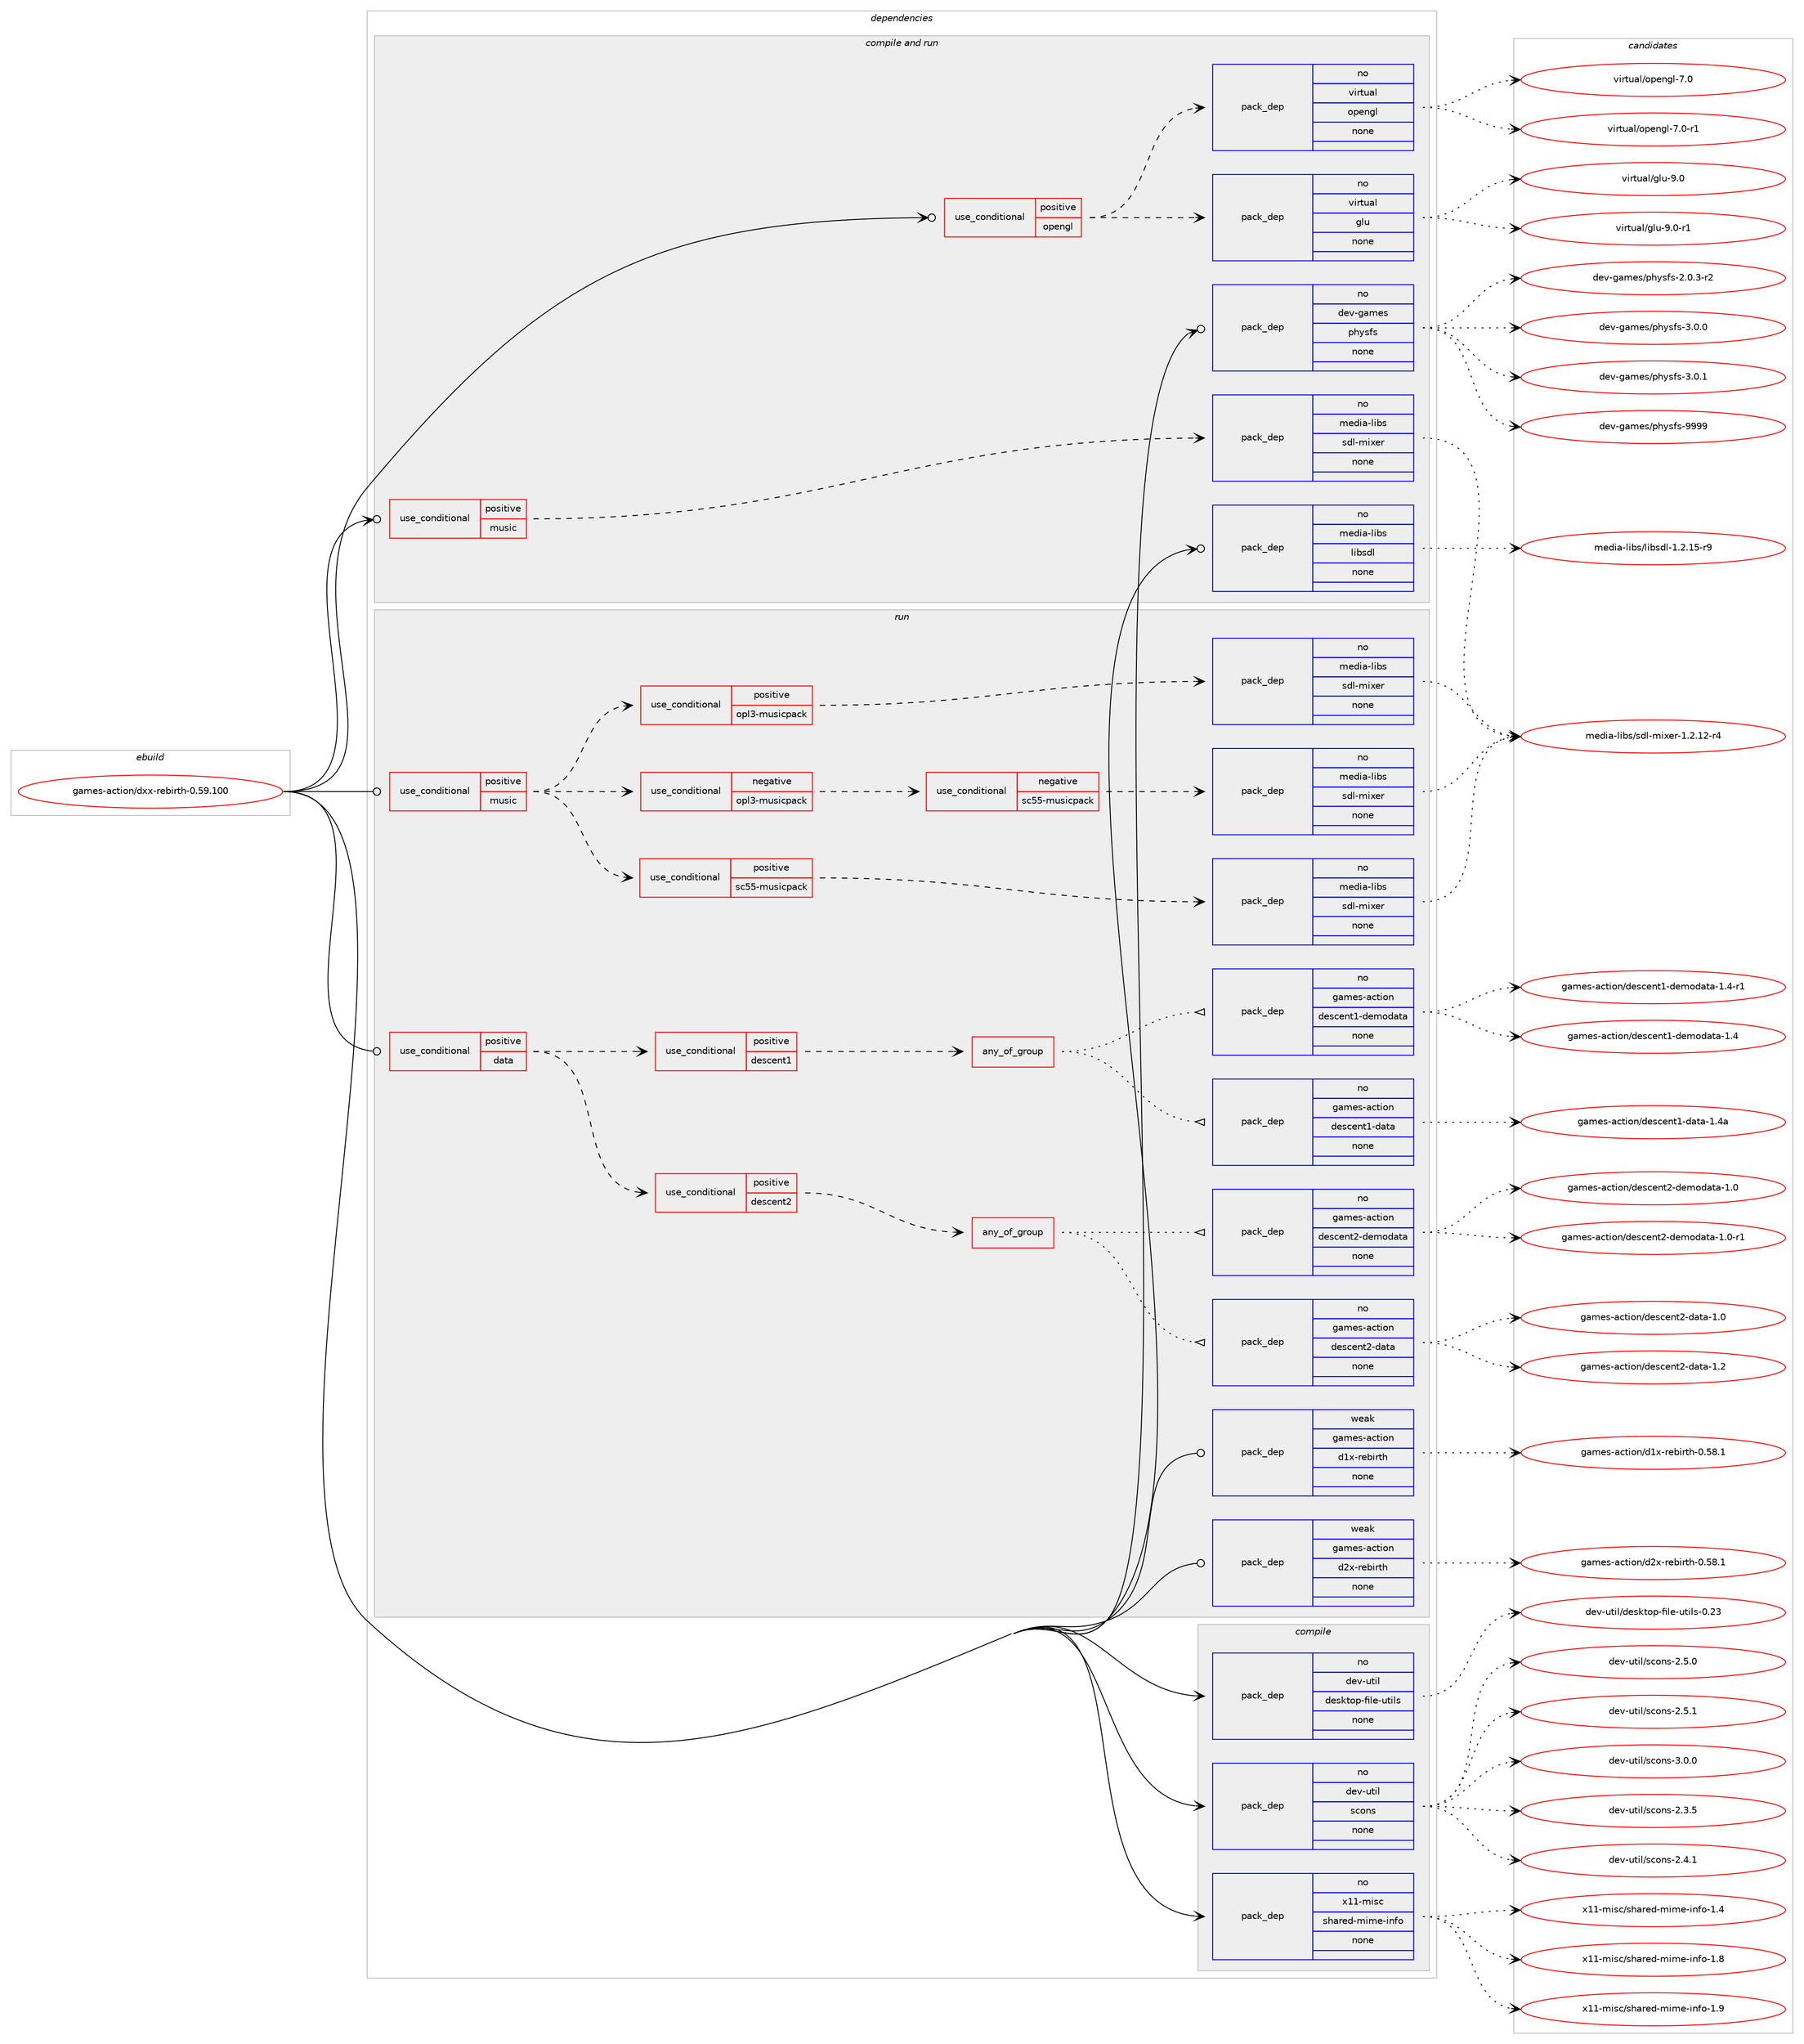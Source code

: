 digraph prolog {

# *************
# Graph options
# *************

newrank=true;
concentrate=true;
compound=true;
graph [rankdir=LR,fontname=Helvetica,fontsize=10,ranksep=1.5];#, ranksep=2.5, nodesep=0.2];
edge  [arrowhead=vee];
node  [fontname=Helvetica,fontsize=10];

# **********
# The ebuild
# **********

subgraph cluster_leftcol {
color=gray;
rank=same;
label=<<i>ebuild</i>>;
id [label="games-action/dxx-rebirth-0.59.100", color=red, width=4, href="../games-action/dxx-rebirth-0.59.100.svg"];
}

# ****************
# The dependencies
# ****************

subgraph cluster_midcol {
color=gray;
label=<<i>dependencies</i>>;
subgraph cluster_compile {
fillcolor="#eeeeee";
style=filled;
label=<<i>compile</i>>;
subgraph pack208747 {
dependency292705 [label=<<TABLE BORDER="0" CELLBORDER="1" CELLSPACING="0" CELLPADDING="4" WIDTH="220"><TR><TD ROWSPAN="6" CELLPADDING="30">pack_dep</TD></TR><TR><TD WIDTH="110">no</TD></TR><TR><TD>dev-util</TD></TR><TR><TD>desktop-file-utils</TD></TR><TR><TD>none</TD></TR><TR><TD></TD></TR></TABLE>>, shape=none, color=blue];
}
id:e -> dependency292705:w [weight=20,style="solid",arrowhead="vee"];
subgraph pack208748 {
dependency292706 [label=<<TABLE BORDER="0" CELLBORDER="1" CELLSPACING="0" CELLPADDING="4" WIDTH="220"><TR><TD ROWSPAN="6" CELLPADDING="30">pack_dep</TD></TR><TR><TD WIDTH="110">no</TD></TR><TR><TD>dev-util</TD></TR><TR><TD>scons</TD></TR><TR><TD>none</TD></TR><TR><TD></TD></TR></TABLE>>, shape=none, color=blue];
}
id:e -> dependency292706:w [weight=20,style="solid",arrowhead="vee"];
subgraph pack208749 {
dependency292707 [label=<<TABLE BORDER="0" CELLBORDER="1" CELLSPACING="0" CELLPADDING="4" WIDTH="220"><TR><TD ROWSPAN="6" CELLPADDING="30">pack_dep</TD></TR><TR><TD WIDTH="110">no</TD></TR><TR><TD>x11-misc</TD></TR><TR><TD>shared-mime-info</TD></TR><TR><TD>none</TD></TR><TR><TD></TD></TR></TABLE>>, shape=none, color=blue];
}
id:e -> dependency292707:w [weight=20,style="solid",arrowhead="vee"];
}
subgraph cluster_compileandrun {
fillcolor="#eeeeee";
style=filled;
label=<<i>compile and run</i>>;
subgraph cond79606 {
dependency292708 [label=<<TABLE BORDER="0" CELLBORDER="1" CELLSPACING="0" CELLPADDING="4"><TR><TD ROWSPAN="3" CELLPADDING="10">use_conditional</TD></TR><TR><TD>positive</TD></TR><TR><TD>music</TD></TR></TABLE>>, shape=none, color=red];
subgraph pack208750 {
dependency292709 [label=<<TABLE BORDER="0" CELLBORDER="1" CELLSPACING="0" CELLPADDING="4" WIDTH="220"><TR><TD ROWSPAN="6" CELLPADDING="30">pack_dep</TD></TR><TR><TD WIDTH="110">no</TD></TR><TR><TD>media-libs</TD></TR><TR><TD>sdl-mixer</TD></TR><TR><TD>none</TD></TR><TR><TD></TD></TR></TABLE>>, shape=none, color=blue];
}
dependency292708:e -> dependency292709:w [weight=20,style="dashed",arrowhead="vee"];
}
id:e -> dependency292708:w [weight=20,style="solid",arrowhead="odotvee"];
subgraph cond79607 {
dependency292710 [label=<<TABLE BORDER="0" CELLBORDER="1" CELLSPACING="0" CELLPADDING="4"><TR><TD ROWSPAN="3" CELLPADDING="10">use_conditional</TD></TR><TR><TD>positive</TD></TR><TR><TD>opengl</TD></TR></TABLE>>, shape=none, color=red];
subgraph pack208751 {
dependency292711 [label=<<TABLE BORDER="0" CELLBORDER="1" CELLSPACING="0" CELLPADDING="4" WIDTH="220"><TR><TD ROWSPAN="6" CELLPADDING="30">pack_dep</TD></TR><TR><TD WIDTH="110">no</TD></TR><TR><TD>virtual</TD></TR><TR><TD>opengl</TD></TR><TR><TD>none</TD></TR><TR><TD></TD></TR></TABLE>>, shape=none, color=blue];
}
dependency292710:e -> dependency292711:w [weight=20,style="dashed",arrowhead="vee"];
subgraph pack208752 {
dependency292712 [label=<<TABLE BORDER="0" CELLBORDER="1" CELLSPACING="0" CELLPADDING="4" WIDTH="220"><TR><TD ROWSPAN="6" CELLPADDING="30">pack_dep</TD></TR><TR><TD WIDTH="110">no</TD></TR><TR><TD>virtual</TD></TR><TR><TD>glu</TD></TR><TR><TD>none</TD></TR><TR><TD></TD></TR></TABLE>>, shape=none, color=blue];
}
dependency292710:e -> dependency292712:w [weight=20,style="dashed",arrowhead="vee"];
}
id:e -> dependency292710:w [weight=20,style="solid",arrowhead="odotvee"];
subgraph pack208753 {
dependency292713 [label=<<TABLE BORDER="0" CELLBORDER="1" CELLSPACING="0" CELLPADDING="4" WIDTH="220"><TR><TD ROWSPAN="6" CELLPADDING="30">pack_dep</TD></TR><TR><TD WIDTH="110">no</TD></TR><TR><TD>dev-games</TD></TR><TR><TD>physfs</TD></TR><TR><TD>none</TD></TR><TR><TD></TD></TR></TABLE>>, shape=none, color=blue];
}
id:e -> dependency292713:w [weight=20,style="solid",arrowhead="odotvee"];
subgraph pack208754 {
dependency292714 [label=<<TABLE BORDER="0" CELLBORDER="1" CELLSPACING="0" CELLPADDING="4" WIDTH="220"><TR><TD ROWSPAN="6" CELLPADDING="30">pack_dep</TD></TR><TR><TD WIDTH="110">no</TD></TR><TR><TD>media-libs</TD></TR><TR><TD>libsdl</TD></TR><TR><TD>none</TD></TR><TR><TD></TD></TR></TABLE>>, shape=none, color=blue];
}
id:e -> dependency292714:w [weight=20,style="solid",arrowhead="odotvee"];
}
subgraph cluster_run {
fillcolor="#eeeeee";
style=filled;
label=<<i>run</i>>;
subgraph cond79608 {
dependency292715 [label=<<TABLE BORDER="0" CELLBORDER="1" CELLSPACING="0" CELLPADDING="4"><TR><TD ROWSPAN="3" CELLPADDING="10">use_conditional</TD></TR><TR><TD>positive</TD></TR><TR><TD>data</TD></TR></TABLE>>, shape=none, color=red];
subgraph cond79609 {
dependency292716 [label=<<TABLE BORDER="0" CELLBORDER="1" CELLSPACING="0" CELLPADDING="4"><TR><TD ROWSPAN="3" CELLPADDING="10">use_conditional</TD></TR><TR><TD>positive</TD></TR><TR><TD>descent1</TD></TR></TABLE>>, shape=none, color=red];
subgraph any4300 {
dependency292717 [label=<<TABLE BORDER="0" CELLBORDER="1" CELLSPACING="0" CELLPADDING="4"><TR><TD CELLPADDING="10">any_of_group</TD></TR></TABLE>>, shape=none, color=red];subgraph pack208755 {
dependency292718 [label=<<TABLE BORDER="0" CELLBORDER="1" CELLSPACING="0" CELLPADDING="4" WIDTH="220"><TR><TD ROWSPAN="6" CELLPADDING="30">pack_dep</TD></TR><TR><TD WIDTH="110">no</TD></TR><TR><TD>games-action</TD></TR><TR><TD>descent1-data</TD></TR><TR><TD>none</TD></TR><TR><TD></TD></TR></TABLE>>, shape=none, color=blue];
}
dependency292717:e -> dependency292718:w [weight=20,style="dotted",arrowhead="oinv"];
subgraph pack208756 {
dependency292719 [label=<<TABLE BORDER="0" CELLBORDER="1" CELLSPACING="0" CELLPADDING="4" WIDTH="220"><TR><TD ROWSPAN="6" CELLPADDING="30">pack_dep</TD></TR><TR><TD WIDTH="110">no</TD></TR><TR><TD>games-action</TD></TR><TR><TD>descent1-demodata</TD></TR><TR><TD>none</TD></TR><TR><TD></TD></TR></TABLE>>, shape=none, color=blue];
}
dependency292717:e -> dependency292719:w [weight=20,style="dotted",arrowhead="oinv"];
}
dependency292716:e -> dependency292717:w [weight=20,style="dashed",arrowhead="vee"];
}
dependency292715:e -> dependency292716:w [weight=20,style="dashed",arrowhead="vee"];
subgraph cond79610 {
dependency292720 [label=<<TABLE BORDER="0" CELLBORDER="1" CELLSPACING="0" CELLPADDING="4"><TR><TD ROWSPAN="3" CELLPADDING="10">use_conditional</TD></TR><TR><TD>positive</TD></TR><TR><TD>descent2</TD></TR></TABLE>>, shape=none, color=red];
subgraph any4301 {
dependency292721 [label=<<TABLE BORDER="0" CELLBORDER="1" CELLSPACING="0" CELLPADDING="4"><TR><TD CELLPADDING="10">any_of_group</TD></TR></TABLE>>, shape=none, color=red];subgraph pack208757 {
dependency292722 [label=<<TABLE BORDER="0" CELLBORDER="1" CELLSPACING="0" CELLPADDING="4" WIDTH="220"><TR><TD ROWSPAN="6" CELLPADDING="30">pack_dep</TD></TR><TR><TD WIDTH="110">no</TD></TR><TR><TD>games-action</TD></TR><TR><TD>descent2-data</TD></TR><TR><TD>none</TD></TR><TR><TD></TD></TR></TABLE>>, shape=none, color=blue];
}
dependency292721:e -> dependency292722:w [weight=20,style="dotted",arrowhead="oinv"];
subgraph pack208758 {
dependency292723 [label=<<TABLE BORDER="0" CELLBORDER="1" CELLSPACING="0" CELLPADDING="4" WIDTH="220"><TR><TD ROWSPAN="6" CELLPADDING="30">pack_dep</TD></TR><TR><TD WIDTH="110">no</TD></TR><TR><TD>games-action</TD></TR><TR><TD>descent2-demodata</TD></TR><TR><TD>none</TD></TR><TR><TD></TD></TR></TABLE>>, shape=none, color=blue];
}
dependency292721:e -> dependency292723:w [weight=20,style="dotted",arrowhead="oinv"];
}
dependency292720:e -> dependency292721:w [weight=20,style="dashed",arrowhead="vee"];
}
dependency292715:e -> dependency292720:w [weight=20,style="dashed",arrowhead="vee"];
}
id:e -> dependency292715:w [weight=20,style="solid",arrowhead="odot"];
subgraph cond79611 {
dependency292724 [label=<<TABLE BORDER="0" CELLBORDER="1" CELLSPACING="0" CELLPADDING="4"><TR><TD ROWSPAN="3" CELLPADDING="10">use_conditional</TD></TR><TR><TD>positive</TD></TR><TR><TD>music</TD></TR></TABLE>>, shape=none, color=red];
subgraph cond79612 {
dependency292725 [label=<<TABLE BORDER="0" CELLBORDER="1" CELLSPACING="0" CELLPADDING="4"><TR><TD ROWSPAN="3" CELLPADDING="10">use_conditional</TD></TR><TR><TD>negative</TD></TR><TR><TD>opl3-musicpack</TD></TR></TABLE>>, shape=none, color=red];
subgraph cond79613 {
dependency292726 [label=<<TABLE BORDER="0" CELLBORDER="1" CELLSPACING="0" CELLPADDING="4"><TR><TD ROWSPAN="3" CELLPADDING="10">use_conditional</TD></TR><TR><TD>negative</TD></TR><TR><TD>sc55-musicpack</TD></TR></TABLE>>, shape=none, color=red];
subgraph pack208759 {
dependency292727 [label=<<TABLE BORDER="0" CELLBORDER="1" CELLSPACING="0" CELLPADDING="4" WIDTH="220"><TR><TD ROWSPAN="6" CELLPADDING="30">pack_dep</TD></TR><TR><TD WIDTH="110">no</TD></TR><TR><TD>media-libs</TD></TR><TR><TD>sdl-mixer</TD></TR><TR><TD>none</TD></TR><TR><TD></TD></TR></TABLE>>, shape=none, color=blue];
}
dependency292726:e -> dependency292727:w [weight=20,style="dashed",arrowhead="vee"];
}
dependency292725:e -> dependency292726:w [weight=20,style="dashed",arrowhead="vee"];
}
dependency292724:e -> dependency292725:w [weight=20,style="dashed",arrowhead="vee"];
subgraph cond79614 {
dependency292728 [label=<<TABLE BORDER="0" CELLBORDER="1" CELLSPACING="0" CELLPADDING="4"><TR><TD ROWSPAN="3" CELLPADDING="10">use_conditional</TD></TR><TR><TD>positive</TD></TR><TR><TD>opl3-musicpack</TD></TR></TABLE>>, shape=none, color=red];
subgraph pack208760 {
dependency292729 [label=<<TABLE BORDER="0" CELLBORDER="1" CELLSPACING="0" CELLPADDING="4" WIDTH="220"><TR><TD ROWSPAN="6" CELLPADDING="30">pack_dep</TD></TR><TR><TD WIDTH="110">no</TD></TR><TR><TD>media-libs</TD></TR><TR><TD>sdl-mixer</TD></TR><TR><TD>none</TD></TR><TR><TD></TD></TR></TABLE>>, shape=none, color=blue];
}
dependency292728:e -> dependency292729:w [weight=20,style="dashed",arrowhead="vee"];
}
dependency292724:e -> dependency292728:w [weight=20,style="dashed",arrowhead="vee"];
subgraph cond79615 {
dependency292730 [label=<<TABLE BORDER="0" CELLBORDER="1" CELLSPACING="0" CELLPADDING="4"><TR><TD ROWSPAN="3" CELLPADDING="10">use_conditional</TD></TR><TR><TD>positive</TD></TR><TR><TD>sc55-musicpack</TD></TR></TABLE>>, shape=none, color=red];
subgraph pack208761 {
dependency292731 [label=<<TABLE BORDER="0" CELLBORDER="1" CELLSPACING="0" CELLPADDING="4" WIDTH="220"><TR><TD ROWSPAN="6" CELLPADDING="30">pack_dep</TD></TR><TR><TD WIDTH="110">no</TD></TR><TR><TD>media-libs</TD></TR><TR><TD>sdl-mixer</TD></TR><TR><TD>none</TD></TR><TR><TD></TD></TR></TABLE>>, shape=none, color=blue];
}
dependency292730:e -> dependency292731:w [weight=20,style="dashed",arrowhead="vee"];
}
dependency292724:e -> dependency292730:w [weight=20,style="dashed",arrowhead="vee"];
}
id:e -> dependency292724:w [weight=20,style="solid",arrowhead="odot"];
subgraph pack208762 {
dependency292732 [label=<<TABLE BORDER="0" CELLBORDER="1" CELLSPACING="0" CELLPADDING="4" WIDTH="220"><TR><TD ROWSPAN="6" CELLPADDING="30">pack_dep</TD></TR><TR><TD WIDTH="110">weak</TD></TR><TR><TD>games-action</TD></TR><TR><TD>d1x-rebirth</TD></TR><TR><TD>none</TD></TR><TR><TD></TD></TR></TABLE>>, shape=none, color=blue];
}
id:e -> dependency292732:w [weight=20,style="solid",arrowhead="odot"];
subgraph pack208763 {
dependency292733 [label=<<TABLE BORDER="0" CELLBORDER="1" CELLSPACING="0" CELLPADDING="4" WIDTH="220"><TR><TD ROWSPAN="6" CELLPADDING="30">pack_dep</TD></TR><TR><TD WIDTH="110">weak</TD></TR><TR><TD>games-action</TD></TR><TR><TD>d2x-rebirth</TD></TR><TR><TD>none</TD></TR><TR><TD></TD></TR></TABLE>>, shape=none, color=blue];
}
id:e -> dependency292733:w [weight=20,style="solid",arrowhead="odot"];
}
}

# **************
# The candidates
# **************

subgraph cluster_choices {
rank=same;
color=gray;
label=<<i>candidates</i>>;

subgraph choice208747 {
color=black;
nodesep=1;
choice100101118451171161051084710010111510711611111245102105108101451171161051081154548465051 [label="dev-util/desktop-file-utils-0.23", color=red, width=4,href="../dev-util/desktop-file-utils-0.23.svg"];
dependency292705:e -> choice100101118451171161051084710010111510711611111245102105108101451171161051081154548465051:w [style=dotted,weight="100"];
}
subgraph choice208748 {
color=black;
nodesep=1;
choice100101118451171161051084711599111110115455046514653 [label="dev-util/scons-2.3.5", color=red, width=4,href="../dev-util/scons-2.3.5.svg"];
choice100101118451171161051084711599111110115455046524649 [label="dev-util/scons-2.4.1", color=red, width=4,href="../dev-util/scons-2.4.1.svg"];
choice100101118451171161051084711599111110115455046534648 [label="dev-util/scons-2.5.0", color=red, width=4,href="../dev-util/scons-2.5.0.svg"];
choice100101118451171161051084711599111110115455046534649 [label="dev-util/scons-2.5.1", color=red, width=4,href="../dev-util/scons-2.5.1.svg"];
choice100101118451171161051084711599111110115455146484648 [label="dev-util/scons-3.0.0", color=red, width=4,href="../dev-util/scons-3.0.0.svg"];
dependency292706:e -> choice100101118451171161051084711599111110115455046514653:w [style=dotted,weight="100"];
dependency292706:e -> choice100101118451171161051084711599111110115455046524649:w [style=dotted,weight="100"];
dependency292706:e -> choice100101118451171161051084711599111110115455046534648:w [style=dotted,weight="100"];
dependency292706:e -> choice100101118451171161051084711599111110115455046534649:w [style=dotted,weight="100"];
dependency292706:e -> choice100101118451171161051084711599111110115455146484648:w [style=dotted,weight="100"];
}
subgraph choice208749 {
color=black;
nodesep=1;
choice120494945109105115994711510497114101100451091051091014510511010211145494652 [label="x11-misc/shared-mime-info-1.4", color=red, width=4,href="../x11-misc/shared-mime-info-1.4.svg"];
choice120494945109105115994711510497114101100451091051091014510511010211145494656 [label="x11-misc/shared-mime-info-1.8", color=red, width=4,href="../x11-misc/shared-mime-info-1.8.svg"];
choice120494945109105115994711510497114101100451091051091014510511010211145494657 [label="x11-misc/shared-mime-info-1.9", color=red, width=4,href="../x11-misc/shared-mime-info-1.9.svg"];
dependency292707:e -> choice120494945109105115994711510497114101100451091051091014510511010211145494652:w [style=dotted,weight="100"];
dependency292707:e -> choice120494945109105115994711510497114101100451091051091014510511010211145494656:w [style=dotted,weight="100"];
dependency292707:e -> choice120494945109105115994711510497114101100451091051091014510511010211145494657:w [style=dotted,weight="100"];
}
subgraph choice208750 {
color=black;
nodesep=1;
choice1091011001059745108105981154711510010845109105120101114454946504649504511452 [label="media-libs/sdl-mixer-1.2.12-r4", color=red, width=4,href="../media-libs/sdl-mixer-1.2.12-r4.svg"];
dependency292709:e -> choice1091011001059745108105981154711510010845109105120101114454946504649504511452:w [style=dotted,weight="100"];
}
subgraph choice208751 {
color=black;
nodesep=1;
choice118105114116117971084711111210111010310845554648 [label="virtual/opengl-7.0", color=red, width=4,href="../virtual/opengl-7.0.svg"];
choice1181051141161179710847111112101110103108455546484511449 [label="virtual/opengl-7.0-r1", color=red, width=4,href="../virtual/opengl-7.0-r1.svg"];
dependency292711:e -> choice118105114116117971084711111210111010310845554648:w [style=dotted,weight="100"];
dependency292711:e -> choice1181051141161179710847111112101110103108455546484511449:w [style=dotted,weight="100"];
}
subgraph choice208752 {
color=black;
nodesep=1;
choice118105114116117971084710310811745574648 [label="virtual/glu-9.0", color=red, width=4,href="../virtual/glu-9.0.svg"];
choice1181051141161179710847103108117455746484511449 [label="virtual/glu-9.0-r1", color=red, width=4,href="../virtual/glu-9.0-r1.svg"];
dependency292712:e -> choice118105114116117971084710310811745574648:w [style=dotted,weight="100"];
dependency292712:e -> choice1181051141161179710847103108117455746484511449:w [style=dotted,weight="100"];
}
subgraph choice208753 {
color=black;
nodesep=1;
choice1001011184510397109101115471121041211151021154550464846514511450 [label="dev-games/physfs-2.0.3-r2", color=red, width=4,href="../dev-games/physfs-2.0.3-r2.svg"];
choice100101118451039710910111547112104121115102115455146484648 [label="dev-games/physfs-3.0.0", color=red, width=4,href="../dev-games/physfs-3.0.0.svg"];
choice100101118451039710910111547112104121115102115455146484649 [label="dev-games/physfs-3.0.1", color=red, width=4,href="../dev-games/physfs-3.0.1.svg"];
choice1001011184510397109101115471121041211151021154557575757 [label="dev-games/physfs-9999", color=red, width=4,href="../dev-games/physfs-9999.svg"];
dependency292713:e -> choice1001011184510397109101115471121041211151021154550464846514511450:w [style=dotted,weight="100"];
dependency292713:e -> choice100101118451039710910111547112104121115102115455146484648:w [style=dotted,weight="100"];
dependency292713:e -> choice100101118451039710910111547112104121115102115455146484649:w [style=dotted,weight="100"];
dependency292713:e -> choice1001011184510397109101115471121041211151021154557575757:w [style=dotted,weight="100"];
}
subgraph choice208754 {
color=black;
nodesep=1;
choice1091011001059745108105981154710810598115100108454946504649534511457 [label="media-libs/libsdl-1.2.15-r9", color=red, width=4,href="../media-libs/libsdl-1.2.15-r9.svg"];
dependency292714:e -> choice1091011001059745108105981154710810598115100108454946504649534511457:w [style=dotted,weight="100"];
}
subgraph choice208755 {
color=black;
nodesep=1;
choice103971091011154597991161051111104710010111599101110116494510097116974549465297 [label="games-action/descent1-data-1.4a", color=red, width=4,href="../games-action/descent1-data-1.4a.svg"];
dependency292718:e -> choice103971091011154597991161051111104710010111599101110116494510097116974549465297:w [style=dotted,weight="100"];
}
subgraph choice208756 {
color=black;
nodesep=1;
choice1039710910111545979911610511111047100101115991011101164945100101109111100971169745494652 [label="games-action/descent1-demodata-1.4", color=red, width=4,href="../games-action/descent1-demodata-1.4.svg"];
choice10397109101115459799116105111110471001011159910111011649451001011091111009711697454946524511449 [label="games-action/descent1-demodata-1.4-r1", color=red, width=4,href="../games-action/descent1-demodata-1.4-r1.svg"];
dependency292719:e -> choice1039710910111545979911610511111047100101115991011101164945100101109111100971169745494652:w [style=dotted,weight="100"];
dependency292719:e -> choice10397109101115459799116105111110471001011159910111011649451001011091111009711697454946524511449:w [style=dotted,weight="100"];
}
subgraph choice208757 {
color=black;
nodesep=1;
choice1039710910111545979911610511111047100101115991011101165045100971169745494648 [label="games-action/descent2-data-1.0", color=red, width=4,href="../games-action/descent2-data-1.0.svg"];
choice1039710910111545979911610511111047100101115991011101165045100971169745494650 [label="games-action/descent2-data-1.2", color=red, width=4,href="../games-action/descent2-data-1.2.svg"];
dependency292722:e -> choice1039710910111545979911610511111047100101115991011101165045100971169745494648:w [style=dotted,weight="100"];
dependency292722:e -> choice1039710910111545979911610511111047100101115991011101165045100971169745494650:w [style=dotted,weight="100"];
}
subgraph choice208758 {
color=black;
nodesep=1;
choice1039710910111545979911610511111047100101115991011101165045100101109111100971169745494648 [label="games-action/descent2-demodata-1.0", color=red, width=4,href="../games-action/descent2-demodata-1.0.svg"];
choice10397109101115459799116105111110471001011159910111011650451001011091111009711697454946484511449 [label="games-action/descent2-demodata-1.0-r1", color=red, width=4,href="../games-action/descent2-demodata-1.0-r1.svg"];
dependency292723:e -> choice1039710910111545979911610511111047100101115991011101165045100101109111100971169745494648:w [style=dotted,weight="100"];
dependency292723:e -> choice10397109101115459799116105111110471001011159910111011650451001011091111009711697454946484511449:w [style=dotted,weight="100"];
}
subgraph choice208759 {
color=black;
nodesep=1;
choice1091011001059745108105981154711510010845109105120101114454946504649504511452 [label="media-libs/sdl-mixer-1.2.12-r4", color=red, width=4,href="../media-libs/sdl-mixer-1.2.12-r4.svg"];
dependency292727:e -> choice1091011001059745108105981154711510010845109105120101114454946504649504511452:w [style=dotted,weight="100"];
}
subgraph choice208760 {
color=black;
nodesep=1;
choice1091011001059745108105981154711510010845109105120101114454946504649504511452 [label="media-libs/sdl-mixer-1.2.12-r4", color=red, width=4,href="../media-libs/sdl-mixer-1.2.12-r4.svg"];
dependency292729:e -> choice1091011001059745108105981154711510010845109105120101114454946504649504511452:w [style=dotted,weight="100"];
}
subgraph choice208761 {
color=black;
nodesep=1;
choice1091011001059745108105981154711510010845109105120101114454946504649504511452 [label="media-libs/sdl-mixer-1.2.12-r4", color=red, width=4,href="../media-libs/sdl-mixer-1.2.12-r4.svg"];
dependency292731:e -> choice1091011001059745108105981154711510010845109105120101114454946504649504511452:w [style=dotted,weight="100"];
}
subgraph choice208762 {
color=black;
nodesep=1;
choice103971091011154597991161051111104710049120451141019810511411610445484653564649 [label="games-action/d1x-rebirth-0.58.1", color=red, width=4,href="../games-action/d1x-rebirth-0.58.1.svg"];
dependency292732:e -> choice103971091011154597991161051111104710049120451141019810511411610445484653564649:w [style=dotted,weight="100"];
}
subgraph choice208763 {
color=black;
nodesep=1;
choice103971091011154597991161051111104710050120451141019810511411610445484653564649 [label="games-action/d2x-rebirth-0.58.1", color=red, width=4,href="../games-action/d2x-rebirth-0.58.1.svg"];
dependency292733:e -> choice103971091011154597991161051111104710050120451141019810511411610445484653564649:w [style=dotted,weight="100"];
}
}

}
